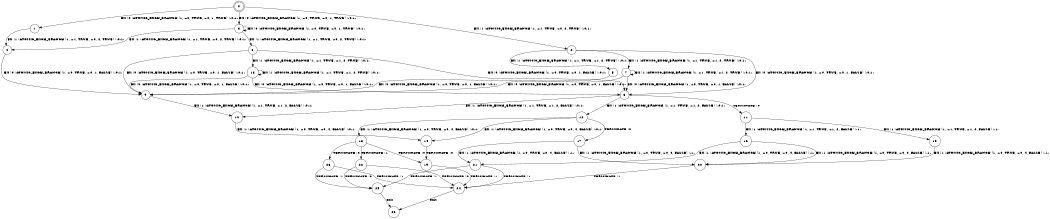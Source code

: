 digraph BCG {
size = "7, 10.5";
center = TRUE;
node [shape = circle];
0 [peripheries = 2];
0 -> 1 [label = "EX !0 !ATOMIC_EXCH_BRANCH (1, +0, TRUE, +0, 1, TRUE) !:0:1:"];
0 -> 2 [label = "EX !1 !ATOMIC_EXCH_BRANCH (1, +1, TRUE, +0, 2, TRUE) !:0:1:"];
0 -> 3 [label = "EX !0 !ATOMIC_EXCH_BRANCH (1, +0, TRUE, +0, 1, TRUE) !:0:1:"];
1 -> 4 [label = "EX !1 !ATOMIC_EXCH_BRANCH (1, +1, TRUE, +0, 2, TRUE) !:0:1:"];
2 -> 5 [label = "EX !1 !ATOMIC_EXCH_BRANCH (1, +1, TRUE, +1, 2, TRUE) !:0:1:"];
2 -> 6 [label = "EX !0 !ATOMIC_EXCH_BRANCH (1, +0, TRUE, +0, 1, FALSE) !:0:1:"];
2 -> 7 [label = "EX !1 !ATOMIC_EXCH_BRANCH (1, +1, TRUE, +1, 2, TRUE) !:0:1:"];
3 -> 4 [label = "EX !1 !ATOMIC_EXCH_BRANCH (1, +1, TRUE, +0, 2, TRUE) !:0:1:"];
3 -> 8 [label = "EX !1 !ATOMIC_EXCH_BRANCH (1, +1, TRUE, +0, 2, TRUE) !:0:1:"];
3 -> 3 [label = "EX !0 !ATOMIC_EXCH_BRANCH (1, +0, TRUE, +0, 1, TRUE) !:0:1:"];
4 -> 9 [label = "EX !0 !ATOMIC_EXCH_BRANCH (1, +0, TRUE, +0, 1, FALSE) !:0:1:"];
5 -> 9 [label = "EX !0 !ATOMIC_EXCH_BRANCH (1, +0, TRUE, +0, 1, FALSE) !:0:1:"];
6 -> 10 [label = "EX !1 !ATOMIC_EXCH_BRANCH (1, +1, TRUE, +1, 2, FALSE) !:0:1:"];
6 -> 11 [label = "TERMINATE !0"];
6 -> 12 [label = "EX !1 !ATOMIC_EXCH_BRANCH (1, +1, TRUE, +1, 2, FALSE) !:0:1:"];
7 -> 9 [label = "EX !0 !ATOMIC_EXCH_BRANCH (1, +0, TRUE, +0, 1, FALSE) !:0:1:"];
7 -> 6 [label = "EX !0 !ATOMIC_EXCH_BRANCH (1, +0, TRUE, +0, 1, FALSE) !:0:1:"];
7 -> 7 [label = "EX !1 !ATOMIC_EXCH_BRANCH (1, +1, TRUE, +1, 2, TRUE) !:0:1:"];
8 -> 9 [label = "EX !0 !ATOMIC_EXCH_BRANCH (1, +0, TRUE, +0, 1, FALSE) !:0:1:"];
8 -> 13 [label = "EX !1 !ATOMIC_EXCH_BRANCH (1, +1, TRUE, +1, 2, TRUE) !:0:1:"];
8 -> 6 [label = "EX !0 !ATOMIC_EXCH_BRANCH (1, +0, TRUE, +0, 1, FALSE) !:0:1:"];
9 -> 10 [label = "EX !1 !ATOMIC_EXCH_BRANCH (1, +1, TRUE, +1, 2, FALSE) !:0:1:"];
10 -> 14 [label = "EX !1 !ATOMIC_EXCH_BRANCH (1, +0, TRUE, +0, 4, FALSE) !:0:1:"];
11 -> 15 [label = "EX !1 !ATOMIC_EXCH_BRANCH (1, +1, TRUE, +1, 2, FALSE) !:1:"];
11 -> 16 [label = "EX !1 !ATOMIC_EXCH_BRANCH (1, +1, TRUE, +1, 2, FALSE) !:1:"];
12 -> 14 [label = "EX !1 !ATOMIC_EXCH_BRANCH (1, +0, TRUE, +0, 4, FALSE) !:0:1:"];
12 -> 17 [label = "TERMINATE !0"];
12 -> 18 [label = "EX !1 !ATOMIC_EXCH_BRANCH (1, +0, TRUE, +0, 4, FALSE) !:0:1:"];
13 -> 9 [label = "EX !0 !ATOMIC_EXCH_BRANCH (1, +0, TRUE, +0, 1, FALSE) !:0:1:"];
13 -> 13 [label = "EX !1 !ATOMIC_EXCH_BRANCH (1, +1, TRUE, +1, 2, TRUE) !:0:1:"];
13 -> 6 [label = "EX !0 !ATOMIC_EXCH_BRANCH (1, +0, TRUE, +0, 1, FALSE) !:0:1:"];
14 -> 19 [label = "TERMINATE !0"];
15 -> 20 [label = "EX !1 !ATOMIC_EXCH_BRANCH (1, +0, TRUE, +0, 4, FALSE) !:1:"];
16 -> 20 [label = "EX !1 !ATOMIC_EXCH_BRANCH (1, +0, TRUE, +0, 4, FALSE) !:1:"];
16 -> 21 [label = "EX !1 !ATOMIC_EXCH_BRANCH (1, +0, TRUE, +0, 4, FALSE) !:1:"];
17 -> 20 [label = "EX !1 !ATOMIC_EXCH_BRANCH (1, +0, TRUE, +0, 4, FALSE) !:1:"];
17 -> 21 [label = "EX !1 !ATOMIC_EXCH_BRANCH (1, +0, TRUE, +0, 4, FALSE) !:1:"];
18 -> 19 [label = "TERMINATE !0"];
18 -> 22 [label = "TERMINATE !1"];
18 -> 23 [label = "TERMINATE !0"];
19 -> 24 [label = "TERMINATE !1"];
20 -> 24 [label = "TERMINATE !1"];
21 -> 24 [label = "TERMINATE !1"];
21 -> 25 [label = "TERMINATE !1"];
22 -> 24 [label = "TERMINATE !0"];
22 -> 25 [label = "TERMINATE !0"];
23 -> 24 [label = "TERMINATE !1"];
23 -> 25 [label = "TERMINATE !1"];
24 -> 26 [label = "exit"];
25 -> 26 [label = "exit"];
}
